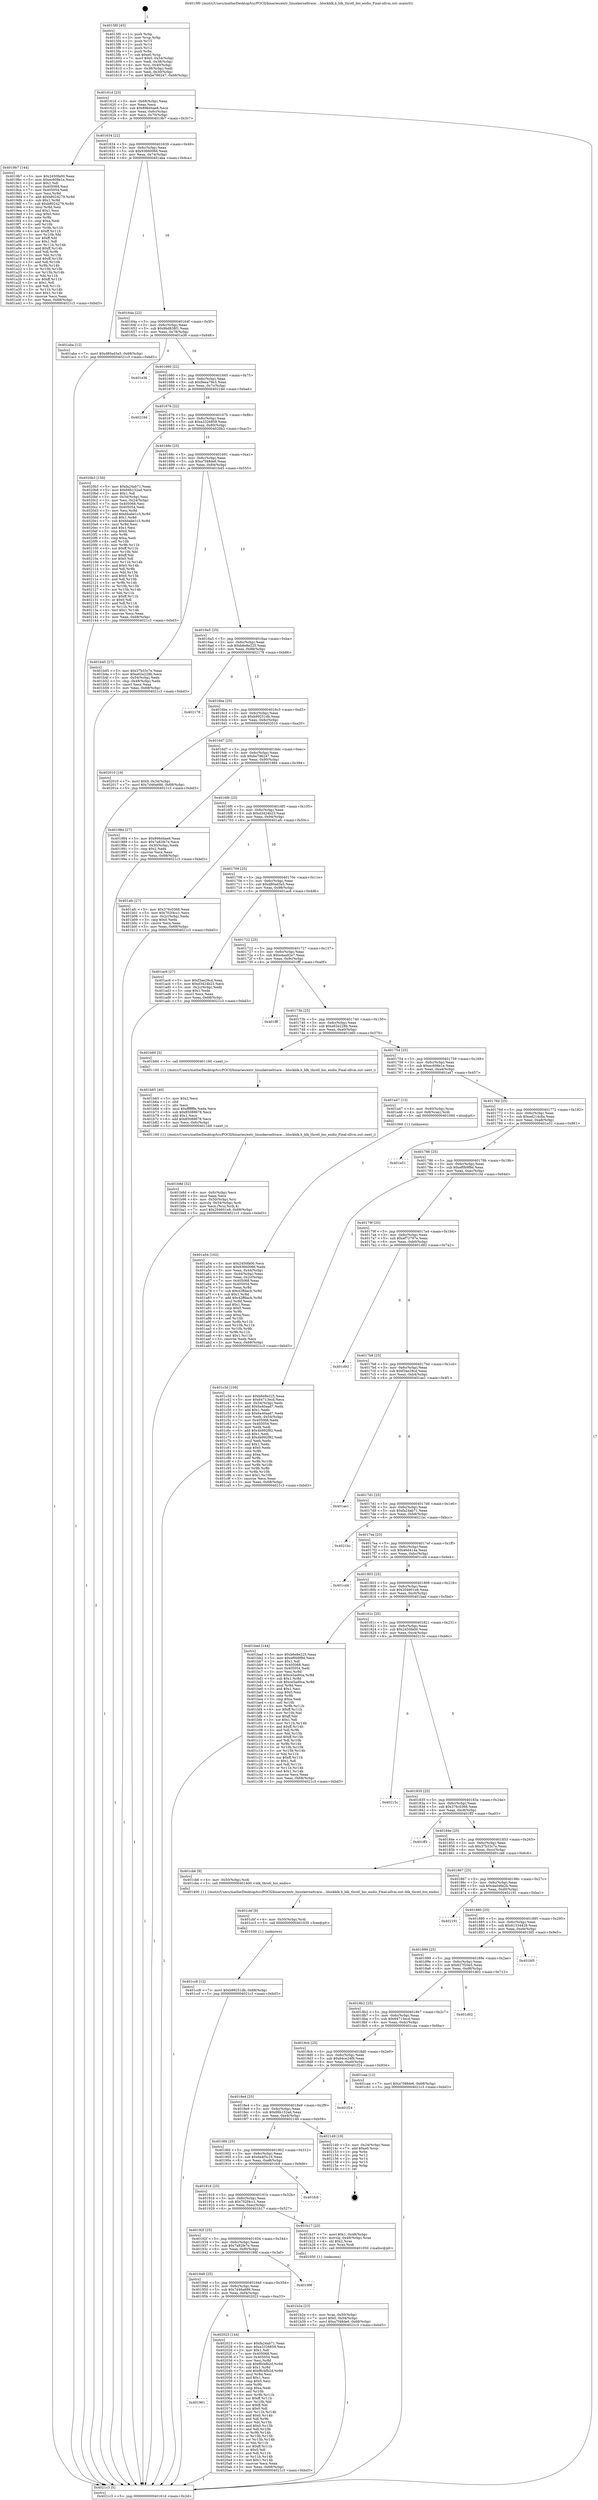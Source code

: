 digraph "0x4015f0" {
  label = "0x4015f0 (/mnt/c/Users/mathe/Desktop/tcc/POCII/binaries/extr_linuxkerneltrace....blockblk.h_blk_throtl_bio_endio_Final-ollvm.out::main(0))"
  labelloc = "t"
  node[shape=record]

  Entry [label="",width=0.3,height=0.3,shape=circle,fillcolor=black,style=filled]
  "0x40161d" [label="{
     0x40161d [23]\l
     | [instrs]\l
     &nbsp;&nbsp;0x40161d \<+3\>: mov -0x68(%rbp),%eax\l
     &nbsp;&nbsp;0x401620 \<+2\>: mov %eax,%ecx\l
     &nbsp;&nbsp;0x401622 \<+6\>: sub $0x896d4ae8,%ecx\l
     &nbsp;&nbsp;0x401628 \<+3\>: mov %eax,-0x6c(%rbp)\l
     &nbsp;&nbsp;0x40162b \<+3\>: mov %ecx,-0x70(%rbp)\l
     &nbsp;&nbsp;0x40162e \<+6\>: je 00000000004019b7 \<main+0x3c7\>\l
  }"]
  "0x4019b7" [label="{
     0x4019b7 [144]\l
     | [instrs]\l
     &nbsp;&nbsp;0x4019b7 \<+5\>: mov $0x2450fa00,%eax\l
     &nbsp;&nbsp;0x4019bc \<+5\>: mov $0xec608e1e,%ecx\l
     &nbsp;&nbsp;0x4019c1 \<+2\>: mov $0x1,%dl\l
     &nbsp;&nbsp;0x4019c3 \<+7\>: mov 0x405068,%esi\l
     &nbsp;&nbsp;0x4019ca \<+7\>: mov 0x405054,%edi\l
     &nbsp;&nbsp;0x4019d1 \<+3\>: mov %esi,%r8d\l
     &nbsp;&nbsp;0x4019d4 \<+7\>: add $0xb8024279,%r8d\l
     &nbsp;&nbsp;0x4019db \<+4\>: sub $0x1,%r8d\l
     &nbsp;&nbsp;0x4019df \<+7\>: sub $0xb8024279,%r8d\l
     &nbsp;&nbsp;0x4019e6 \<+4\>: imul %r8d,%esi\l
     &nbsp;&nbsp;0x4019ea \<+3\>: and $0x1,%esi\l
     &nbsp;&nbsp;0x4019ed \<+3\>: cmp $0x0,%esi\l
     &nbsp;&nbsp;0x4019f0 \<+4\>: sete %r9b\l
     &nbsp;&nbsp;0x4019f4 \<+3\>: cmp $0xa,%edi\l
     &nbsp;&nbsp;0x4019f7 \<+4\>: setl %r10b\l
     &nbsp;&nbsp;0x4019fb \<+3\>: mov %r9b,%r11b\l
     &nbsp;&nbsp;0x4019fe \<+4\>: xor $0xff,%r11b\l
     &nbsp;&nbsp;0x401a02 \<+3\>: mov %r10b,%bl\l
     &nbsp;&nbsp;0x401a05 \<+3\>: xor $0xff,%bl\l
     &nbsp;&nbsp;0x401a08 \<+3\>: xor $0x1,%dl\l
     &nbsp;&nbsp;0x401a0b \<+3\>: mov %r11b,%r14b\l
     &nbsp;&nbsp;0x401a0e \<+4\>: and $0xff,%r14b\l
     &nbsp;&nbsp;0x401a12 \<+3\>: and %dl,%r9b\l
     &nbsp;&nbsp;0x401a15 \<+3\>: mov %bl,%r15b\l
     &nbsp;&nbsp;0x401a18 \<+4\>: and $0xff,%r15b\l
     &nbsp;&nbsp;0x401a1c \<+3\>: and %dl,%r10b\l
     &nbsp;&nbsp;0x401a1f \<+3\>: or %r9b,%r14b\l
     &nbsp;&nbsp;0x401a22 \<+3\>: or %r10b,%r15b\l
     &nbsp;&nbsp;0x401a25 \<+3\>: xor %r15b,%r14b\l
     &nbsp;&nbsp;0x401a28 \<+3\>: or %bl,%r11b\l
     &nbsp;&nbsp;0x401a2b \<+4\>: xor $0xff,%r11b\l
     &nbsp;&nbsp;0x401a2f \<+3\>: or $0x1,%dl\l
     &nbsp;&nbsp;0x401a32 \<+3\>: and %dl,%r11b\l
     &nbsp;&nbsp;0x401a35 \<+3\>: or %r11b,%r14b\l
     &nbsp;&nbsp;0x401a38 \<+4\>: test $0x1,%r14b\l
     &nbsp;&nbsp;0x401a3c \<+3\>: cmovne %ecx,%eax\l
     &nbsp;&nbsp;0x401a3f \<+3\>: mov %eax,-0x68(%rbp)\l
     &nbsp;&nbsp;0x401a42 \<+5\>: jmp 00000000004021c3 \<main+0xbd3\>\l
  }"]
  "0x401634" [label="{
     0x401634 [22]\l
     | [instrs]\l
     &nbsp;&nbsp;0x401634 \<+5\>: jmp 0000000000401639 \<main+0x49\>\l
     &nbsp;&nbsp;0x401639 \<+3\>: mov -0x6c(%rbp),%eax\l
     &nbsp;&nbsp;0x40163c \<+5\>: sub $0x93660066,%eax\l
     &nbsp;&nbsp;0x401641 \<+3\>: mov %eax,-0x74(%rbp)\l
     &nbsp;&nbsp;0x401644 \<+6\>: je 0000000000401aba \<main+0x4ca\>\l
  }"]
  Exit [label="",width=0.3,height=0.3,shape=circle,fillcolor=black,style=filled,peripheries=2]
  "0x401aba" [label="{
     0x401aba [12]\l
     | [instrs]\l
     &nbsp;&nbsp;0x401aba \<+7\>: movl $0xd80ad3a5,-0x68(%rbp)\l
     &nbsp;&nbsp;0x401ac1 \<+5\>: jmp 00000000004021c3 \<main+0xbd3\>\l
  }"]
  "0x40164a" [label="{
     0x40164a [22]\l
     | [instrs]\l
     &nbsp;&nbsp;0x40164a \<+5\>: jmp 000000000040164f \<main+0x5f\>\l
     &nbsp;&nbsp;0x40164f \<+3\>: mov -0x6c(%rbp),%eax\l
     &nbsp;&nbsp;0x401652 \<+5\>: sub $0x9bd838f1,%eax\l
     &nbsp;&nbsp;0x401657 \<+3\>: mov %eax,-0x78(%rbp)\l
     &nbsp;&nbsp;0x40165a \<+6\>: je 0000000000401e36 \<main+0x846\>\l
  }"]
  "0x401961" [label="{
     0x401961\l
  }", style=dashed]
  "0x401e36" [label="{
     0x401e36\l
  }", style=dashed]
  "0x401660" [label="{
     0x401660 [22]\l
     | [instrs]\l
     &nbsp;&nbsp;0x401660 \<+5\>: jmp 0000000000401665 \<main+0x75\>\l
     &nbsp;&nbsp;0x401665 \<+3\>: mov -0x6c(%rbp),%eax\l
     &nbsp;&nbsp;0x401668 \<+5\>: sub $0x9eea79e3,%eax\l
     &nbsp;&nbsp;0x40166d \<+3\>: mov %eax,-0x7c(%rbp)\l
     &nbsp;&nbsp;0x401670 \<+6\>: je 000000000040219d \<main+0xbad\>\l
  }"]
  "0x402023" [label="{
     0x402023 [144]\l
     | [instrs]\l
     &nbsp;&nbsp;0x402023 \<+5\>: mov $0xfa24ab71,%eax\l
     &nbsp;&nbsp;0x402028 \<+5\>: mov $0xa3326859,%ecx\l
     &nbsp;&nbsp;0x40202d \<+2\>: mov $0x1,%dl\l
     &nbsp;&nbsp;0x40202f \<+7\>: mov 0x405068,%esi\l
     &nbsp;&nbsp;0x402036 \<+7\>: mov 0x405054,%edi\l
     &nbsp;&nbsp;0x40203d \<+3\>: mov %esi,%r8d\l
     &nbsp;&nbsp;0x402040 \<+7\>: sub $0xf6cbfb2d,%r8d\l
     &nbsp;&nbsp;0x402047 \<+4\>: sub $0x1,%r8d\l
     &nbsp;&nbsp;0x40204b \<+7\>: add $0xf6cbfb2d,%r8d\l
     &nbsp;&nbsp;0x402052 \<+4\>: imul %r8d,%esi\l
     &nbsp;&nbsp;0x402056 \<+3\>: and $0x1,%esi\l
     &nbsp;&nbsp;0x402059 \<+3\>: cmp $0x0,%esi\l
     &nbsp;&nbsp;0x40205c \<+4\>: sete %r9b\l
     &nbsp;&nbsp;0x402060 \<+3\>: cmp $0xa,%edi\l
     &nbsp;&nbsp;0x402063 \<+4\>: setl %r10b\l
     &nbsp;&nbsp;0x402067 \<+3\>: mov %r9b,%r11b\l
     &nbsp;&nbsp;0x40206a \<+4\>: xor $0xff,%r11b\l
     &nbsp;&nbsp;0x40206e \<+3\>: mov %r10b,%bl\l
     &nbsp;&nbsp;0x402071 \<+3\>: xor $0xff,%bl\l
     &nbsp;&nbsp;0x402074 \<+3\>: xor $0x0,%dl\l
     &nbsp;&nbsp;0x402077 \<+3\>: mov %r11b,%r14b\l
     &nbsp;&nbsp;0x40207a \<+4\>: and $0x0,%r14b\l
     &nbsp;&nbsp;0x40207e \<+3\>: and %dl,%r9b\l
     &nbsp;&nbsp;0x402081 \<+3\>: mov %bl,%r15b\l
     &nbsp;&nbsp;0x402084 \<+4\>: and $0x0,%r15b\l
     &nbsp;&nbsp;0x402088 \<+3\>: and %dl,%r10b\l
     &nbsp;&nbsp;0x40208b \<+3\>: or %r9b,%r14b\l
     &nbsp;&nbsp;0x40208e \<+3\>: or %r10b,%r15b\l
     &nbsp;&nbsp;0x402091 \<+3\>: xor %r15b,%r14b\l
     &nbsp;&nbsp;0x402094 \<+3\>: or %bl,%r11b\l
     &nbsp;&nbsp;0x402097 \<+4\>: xor $0xff,%r11b\l
     &nbsp;&nbsp;0x40209b \<+3\>: or $0x0,%dl\l
     &nbsp;&nbsp;0x40209e \<+3\>: and %dl,%r11b\l
     &nbsp;&nbsp;0x4020a1 \<+3\>: or %r11b,%r14b\l
     &nbsp;&nbsp;0x4020a4 \<+4\>: test $0x1,%r14b\l
     &nbsp;&nbsp;0x4020a8 \<+3\>: cmovne %ecx,%eax\l
     &nbsp;&nbsp;0x4020ab \<+3\>: mov %eax,-0x68(%rbp)\l
     &nbsp;&nbsp;0x4020ae \<+5\>: jmp 00000000004021c3 \<main+0xbd3\>\l
  }"]
  "0x40219d" [label="{
     0x40219d\l
  }", style=dashed]
  "0x401676" [label="{
     0x401676 [22]\l
     | [instrs]\l
     &nbsp;&nbsp;0x401676 \<+5\>: jmp 000000000040167b \<main+0x8b\>\l
     &nbsp;&nbsp;0x40167b \<+3\>: mov -0x6c(%rbp),%eax\l
     &nbsp;&nbsp;0x40167e \<+5\>: sub $0xa3326859,%eax\l
     &nbsp;&nbsp;0x401683 \<+3\>: mov %eax,-0x80(%rbp)\l
     &nbsp;&nbsp;0x401686 \<+6\>: je 00000000004020b3 \<main+0xac3\>\l
  }"]
  "0x401948" [label="{
     0x401948 [25]\l
     | [instrs]\l
     &nbsp;&nbsp;0x401948 \<+5\>: jmp 000000000040194d \<main+0x35d\>\l
     &nbsp;&nbsp;0x40194d \<+3\>: mov -0x6c(%rbp),%eax\l
     &nbsp;&nbsp;0x401950 \<+5\>: sub $0x7d46a686,%eax\l
     &nbsp;&nbsp;0x401955 \<+6\>: mov %eax,-0xf4(%rbp)\l
     &nbsp;&nbsp;0x40195b \<+6\>: je 0000000000402023 \<main+0xa33\>\l
  }"]
  "0x4020b3" [label="{
     0x4020b3 [150]\l
     | [instrs]\l
     &nbsp;&nbsp;0x4020b3 \<+5\>: mov $0xfa24ab71,%eax\l
     &nbsp;&nbsp;0x4020b8 \<+5\>: mov $0x66b152ad,%ecx\l
     &nbsp;&nbsp;0x4020bd \<+2\>: mov $0x1,%dl\l
     &nbsp;&nbsp;0x4020bf \<+3\>: mov -0x34(%rbp),%esi\l
     &nbsp;&nbsp;0x4020c2 \<+3\>: mov %esi,-0x24(%rbp)\l
     &nbsp;&nbsp;0x4020c5 \<+7\>: mov 0x405068,%esi\l
     &nbsp;&nbsp;0x4020cc \<+7\>: mov 0x405054,%edi\l
     &nbsp;&nbsp;0x4020d3 \<+3\>: mov %esi,%r8d\l
     &nbsp;&nbsp;0x4020d6 \<+7\>: add $0xbbabe1c3,%r8d\l
     &nbsp;&nbsp;0x4020dd \<+4\>: sub $0x1,%r8d\l
     &nbsp;&nbsp;0x4020e1 \<+7\>: sub $0xbbabe1c3,%r8d\l
     &nbsp;&nbsp;0x4020e8 \<+4\>: imul %r8d,%esi\l
     &nbsp;&nbsp;0x4020ec \<+3\>: and $0x1,%esi\l
     &nbsp;&nbsp;0x4020ef \<+3\>: cmp $0x0,%esi\l
     &nbsp;&nbsp;0x4020f2 \<+4\>: sete %r9b\l
     &nbsp;&nbsp;0x4020f6 \<+3\>: cmp $0xa,%edi\l
     &nbsp;&nbsp;0x4020f9 \<+4\>: setl %r10b\l
     &nbsp;&nbsp;0x4020fd \<+3\>: mov %r9b,%r11b\l
     &nbsp;&nbsp;0x402100 \<+4\>: xor $0xff,%r11b\l
     &nbsp;&nbsp;0x402104 \<+3\>: mov %r10b,%bl\l
     &nbsp;&nbsp;0x402107 \<+3\>: xor $0xff,%bl\l
     &nbsp;&nbsp;0x40210a \<+3\>: xor $0x0,%dl\l
     &nbsp;&nbsp;0x40210d \<+3\>: mov %r11b,%r14b\l
     &nbsp;&nbsp;0x402110 \<+4\>: and $0x0,%r14b\l
     &nbsp;&nbsp;0x402114 \<+3\>: and %dl,%r9b\l
     &nbsp;&nbsp;0x402117 \<+3\>: mov %bl,%r15b\l
     &nbsp;&nbsp;0x40211a \<+4\>: and $0x0,%r15b\l
     &nbsp;&nbsp;0x40211e \<+3\>: and %dl,%r10b\l
     &nbsp;&nbsp;0x402121 \<+3\>: or %r9b,%r14b\l
     &nbsp;&nbsp;0x402124 \<+3\>: or %r10b,%r15b\l
     &nbsp;&nbsp;0x402127 \<+3\>: xor %r15b,%r14b\l
     &nbsp;&nbsp;0x40212a \<+3\>: or %bl,%r11b\l
     &nbsp;&nbsp;0x40212d \<+4\>: xor $0xff,%r11b\l
     &nbsp;&nbsp;0x402131 \<+3\>: or $0x0,%dl\l
     &nbsp;&nbsp;0x402134 \<+3\>: and %dl,%r11b\l
     &nbsp;&nbsp;0x402137 \<+3\>: or %r11b,%r14b\l
     &nbsp;&nbsp;0x40213a \<+4\>: test $0x1,%r14b\l
     &nbsp;&nbsp;0x40213e \<+3\>: cmovne %ecx,%eax\l
     &nbsp;&nbsp;0x402141 \<+3\>: mov %eax,-0x68(%rbp)\l
     &nbsp;&nbsp;0x402144 \<+5\>: jmp 00000000004021c3 \<main+0xbd3\>\l
  }"]
  "0x40168c" [label="{
     0x40168c [25]\l
     | [instrs]\l
     &nbsp;&nbsp;0x40168c \<+5\>: jmp 0000000000401691 \<main+0xa1\>\l
     &nbsp;&nbsp;0x401691 \<+3\>: mov -0x6c(%rbp),%eax\l
     &nbsp;&nbsp;0x401694 \<+5\>: sub $0xa7f48de6,%eax\l
     &nbsp;&nbsp;0x401699 \<+6\>: mov %eax,-0x84(%rbp)\l
     &nbsp;&nbsp;0x40169f \<+6\>: je 0000000000401b45 \<main+0x555\>\l
  }"]
  "0x40199f" [label="{
     0x40199f\l
  }", style=dashed]
  "0x401b45" [label="{
     0x401b45 [27]\l
     | [instrs]\l
     &nbsp;&nbsp;0x401b45 \<+5\>: mov $0x37b33c7e,%eax\l
     &nbsp;&nbsp;0x401b4a \<+5\>: mov $0xe62e228b,%ecx\l
     &nbsp;&nbsp;0x401b4f \<+3\>: mov -0x54(%rbp),%edx\l
     &nbsp;&nbsp;0x401b52 \<+3\>: cmp -0x48(%rbp),%edx\l
     &nbsp;&nbsp;0x401b55 \<+3\>: cmovl %ecx,%eax\l
     &nbsp;&nbsp;0x401b58 \<+3\>: mov %eax,-0x68(%rbp)\l
     &nbsp;&nbsp;0x401b5b \<+5\>: jmp 00000000004021c3 \<main+0xbd3\>\l
  }"]
  "0x4016a5" [label="{
     0x4016a5 [25]\l
     | [instrs]\l
     &nbsp;&nbsp;0x4016a5 \<+5\>: jmp 00000000004016aa \<main+0xba\>\l
     &nbsp;&nbsp;0x4016aa \<+3\>: mov -0x6c(%rbp),%eax\l
     &nbsp;&nbsp;0x4016ad \<+5\>: sub $0xb6e8e225,%eax\l
     &nbsp;&nbsp;0x4016b2 \<+6\>: mov %eax,-0x88(%rbp)\l
     &nbsp;&nbsp;0x4016b8 \<+6\>: je 0000000000402178 \<main+0xb88\>\l
  }"]
  "0x401cc8" [label="{
     0x401cc8 [12]\l
     | [instrs]\l
     &nbsp;&nbsp;0x401cc8 \<+7\>: movl $0xb99251db,-0x68(%rbp)\l
     &nbsp;&nbsp;0x401ccf \<+5\>: jmp 00000000004021c3 \<main+0xbd3\>\l
  }"]
  "0x402178" [label="{
     0x402178\l
  }", style=dashed]
  "0x4016be" [label="{
     0x4016be [25]\l
     | [instrs]\l
     &nbsp;&nbsp;0x4016be \<+5\>: jmp 00000000004016c3 \<main+0xd3\>\l
     &nbsp;&nbsp;0x4016c3 \<+3\>: mov -0x6c(%rbp),%eax\l
     &nbsp;&nbsp;0x4016c6 \<+5\>: sub $0xb99251db,%eax\l
     &nbsp;&nbsp;0x4016cb \<+6\>: mov %eax,-0x8c(%rbp)\l
     &nbsp;&nbsp;0x4016d1 \<+6\>: je 0000000000402010 \<main+0xa20\>\l
  }"]
  "0x401cbf" [label="{
     0x401cbf [9]\l
     | [instrs]\l
     &nbsp;&nbsp;0x401cbf \<+4\>: mov -0x50(%rbp),%rdi\l
     &nbsp;&nbsp;0x401cc3 \<+5\>: call 0000000000401030 \<free@plt\>\l
     | [calls]\l
     &nbsp;&nbsp;0x401030 \{1\} (unknown)\l
  }"]
  "0x402010" [label="{
     0x402010 [19]\l
     | [instrs]\l
     &nbsp;&nbsp;0x402010 \<+7\>: movl $0x0,-0x34(%rbp)\l
     &nbsp;&nbsp;0x402017 \<+7\>: movl $0x7d46a686,-0x68(%rbp)\l
     &nbsp;&nbsp;0x40201e \<+5\>: jmp 00000000004021c3 \<main+0xbd3\>\l
  }"]
  "0x4016d7" [label="{
     0x4016d7 [25]\l
     | [instrs]\l
     &nbsp;&nbsp;0x4016d7 \<+5\>: jmp 00000000004016dc \<main+0xec\>\l
     &nbsp;&nbsp;0x4016dc \<+3\>: mov -0x6c(%rbp),%eax\l
     &nbsp;&nbsp;0x4016df \<+5\>: sub $0xbe786247,%eax\l
     &nbsp;&nbsp;0x4016e4 \<+6\>: mov %eax,-0x90(%rbp)\l
     &nbsp;&nbsp;0x4016ea \<+6\>: je 0000000000401984 \<main+0x394\>\l
  }"]
  "0x401b8d" [label="{
     0x401b8d [32]\l
     | [instrs]\l
     &nbsp;&nbsp;0x401b8d \<+6\>: mov -0xfc(%rbp),%ecx\l
     &nbsp;&nbsp;0x401b93 \<+3\>: imul %eax,%ecx\l
     &nbsp;&nbsp;0x401b96 \<+4\>: mov -0x50(%rbp),%rsi\l
     &nbsp;&nbsp;0x401b9a \<+4\>: movslq -0x54(%rbp),%rdi\l
     &nbsp;&nbsp;0x401b9e \<+3\>: mov %ecx,(%rsi,%rdi,4)\l
     &nbsp;&nbsp;0x401ba1 \<+7\>: movl $0x204601e8,-0x68(%rbp)\l
     &nbsp;&nbsp;0x401ba8 \<+5\>: jmp 00000000004021c3 \<main+0xbd3\>\l
  }"]
  "0x401984" [label="{
     0x401984 [27]\l
     | [instrs]\l
     &nbsp;&nbsp;0x401984 \<+5\>: mov $0x896d4ae8,%eax\l
     &nbsp;&nbsp;0x401989 \<+5\>: mov $0x7a82fe7e,%ecx\l
     &nbsp;&nbsp;0x40198e \<+3\>: mov -0x30(%rbp),%edx\l
     &nbsp;&nbsp;0x401991 \<+3\>: cmp $0x2,%edx\l
     &nbsp;&nbsp;0x401994 \<+3\>: cmovne %ecx,%eax\l
     &nbsp;&nbsp;0x401997 \<+3\>: mov %eax,-0x68(%rbp)\l
     &nbsp;&nbsp;0x40199a \<+5\>: jmp 00000000004021c3 \<main+0xbd3\>\l
  }"]
  "0x4016f0" [label="{
     0x4016f0 [25]\l
     | [instrs]\l
     &nbsp;&nbsp;0x4016f0 \<+5\>: jmp 00000000004016f5 \<main+0x105\>\l
     &nbsp;&nbsp;0x4016f5 \<+3\>: mov -0x6c(%rbp),%eax\l
     &nbsp;&nbsp;0x4016f8 \<+5\>: sub $0xd3424b23,%eax\l
     &nbsp;&nbsp;0x4016fd \<+6\>: mov %eax,-0x94(%rbp)\l
     &nbsp;&nbsp;0x401703 \<+6\>: je 0000000000401afc \<main+0x50c\>\l
  }"]
  "0x4021c3" [label="{
     0x4021c3 [5]\l
     | [instrs]\l
     &nbsp;&nbsp;0x4021c3 \<+5\>: jmp 000000000040161d \<main+0x2d\>\l
  }"]
  "0x4015f0" [label="{
     0x4015f0 [45]\l
     | [instrs]\l
     &nbsp;&nbsp;0x4015f0 \<+1\>: push %rbp\l
     &nbsp;&nbsp;0x4015f1 \<+3\>: mov %rsp,%rbp\l
     &nbsp;&nbsp;0x4015f4 \<+2\>: push %r15\l
     &nbsp;&nbsp;0x4015f6 \<+2\>: push %r14\l
     &nbsp;&nbsp;0x4015f8 \<+2\>: push %r12\l
     &nbsp;&nbsp;0x4015fa \<+1\>: push %rbx\l
     &nbsp;&nbsp;0x4015fb \<+7\>: sub $0xe0,%rsp\l
     &nbsp;&nbsp;0x401602 \<+7\>: movl $0x0,-0x34(%rbp)\l
     &nbsp;&nbsp;0x401609 \<+3\>: mov %edi,-0x38(%rbp)\l
     &nbsp;&nbsp;0x40160c \<+4\>: mov %rsi,-0x40(%rbp)\l
     &nbsp;&nbsp;0x401610 \<+3\>: mov -0x38(%rbp),%edi\l
     &nbsp;&nbsp;0x401613 \<+3\>: mov %edi,-0x30(%rbp)\l
     &nbsp;&nbsp;0x401616 \<+7\>: movl $0xbe786247,-0x68(%rbp)\l
  }"]
  "0x401b65" [label="{
     0x401b65 [40]\l
     | [instrs]\l
     &nbsp;&nbsp;0x401b65 \<+5\>: mov $0x2,%ecx\l
     &nbsp;&nbsp;0x401b6a \<+1\>: cltd\l
     &nbsp;&nbsp;0x401b6b \<+2\>: idiv %ecx\l
     &nbsp;&nbsp;0x401b6d \<+6\>: imul $0xfffffffe,%edx,%ecx\l
     &nbsp;&nbsp;0x401b73 \<+6\>: sub $0x85089678,%ecx\l
     &nbsp;&nbsp;0x401b79 \<+3\>: add $0x1,%ecx\l
     &nbsp;&nbsp;0x401b7c \<+6\>: add $0x85089678,%ecx\l
     &nbsp;&nbsp;0x401b82 \<+6\>: mov %ecx,-0xfc(%rbp)\l
     &nbsp;&nbsp;0x401b88 \<+5\>: call 0000000000401160 \<next_i\>\l
     | [calls]\l
     &nbsp;&nbsp;0x401160 \{1\} (/mnt/c/Users/mathe/Desktop/tcc/POCII/binaries/extr_linuxkerneltrace....blockblk.h_blk_throtl_bio_endio_Final-ollvm.out::next_i)\l
  }"]
  "0x401afc" [label="{
     0x401afc [27]\l
     | [instrs]\l
     &nbsp;&nbsp;0x401afc \<+5\>: mov $0x376c0368,%eax\l
     &nbsp;&nbsp;0x401b01 \<+5\>: mov $0x702f4cc1,%ecx\l
     &nbsp;&nbsp;0x401b06 \<+3\>: mov -0x2c(%rbp),%edx\l
     &nbsp;&nbsp;0x401b09 \<+3\>: cmp $0x0,%edx\l
     &nbsp;&nbsp;0x401b0c \<+3\>: cmove %ecx,%eax\l
     &nbsp;&nbsp;0x401b0f \<+3\>: mov %eax,-0x68(%rbp)\l
     &nbsp;&nbsp;0x401b12 \<+5\>: jmp 00000000004021c3 \<main+0xbd3\>\l
  }"]
  "0x401709" [label="{
     0x401709 [25]\l
     | [instrs]\l
     &nbsp;&nbsp;0x401709 \<+5\>: jmp 000000000040170e \<main+0x11e\>\l
     &nbsp;&nbsp;0x40170e \<+3\>: mov -0x6c(%rbp),%eax\l
     &nbsp;&nbsp;0x401711 \<+5\>: sub $0xd80ad3a5,%eax\l
     &nbsp;&nbsp;0x401716 \<+6\>: mov %eax,-0x98(%rbp)\l
     &nbsp;&nbsp;0x40171c \<+6\>: je 0000000000401ac6 \<main+0x4d6\>\l
  }"]
  "0x401b2e" [label="{
     0x401b2e [23]\l
     | [instrs]\l
     &nbsp;&nbsp;0x401b2e \<+4\>: mov %rax,-0x50(%rbp)\l
     &nbsp;&nbsp;0x401b32 \<+7\>: movl $0x0,-0x54(%rbp)\l
     &nbsp;&nbsp;0x401b39 \<+7\>: movl $0xa7f48de6,-0x68(%rbp)\l
     &nbsp;&nbsp;0x401b40 \<+5\>: jmp 00000000004021c3 \<main+0xbd3\>\l
  }"]
  "0x401ac6" [label="{
     0x401ac6 [27]\l
     | [instrs]\l
     &nbsp;&nbsp;0x401ac6 \<+5\>: mov $0xf3ae29cd,%eax\l
     &nbsp;&nbsp;0x401acb \<+5\>: mov $0xd3424b23,%ecx\l
     &nbsp;&nbsp;0x401ad0 \<+3\>: mov -0x2c(%rbp),%edx\l
     &nbsp;&nbsp;0x401ad3 \<+3\>: cmp $0x1,%edx\l
     &nbsp;&nbsp;0x401ad6 \<+3\>: cmovl %ecx,%eax\l
     &nbsp;&nbsp;0x401ad9 \<+3\>: mov %eax,-0x68(%rbp)\l
     &nbsp;&nbsp;0x401adc \<+5\>: jmp 00000000004021c3 \<main+0xbd3\>\l
  }"]
  "0x401722" [label="{
     0x401722 [25]\l
     | [instrs]\l
     &nbsp;&nbsp;0x401722 \<+5\>: jmp 0000000000401727 \<main+0x137\>\l
     &nbsp;&nbsp;0x401727 \<+3\>: mov -0x6c(%rbp),%eax\l
     &nbsp;&nbsp;0x40172a \<+5\>: sub $0xe4aa92e7,%eax\l
     &nbsp;&nbsp;0x40172f \<+6\>: mov %eax,-0x9c(%rbp)\l
     &nbsp;&nbsp;0x401735 \<+6\>: je 0000000000401fff \<main+0xa0f\>\l
  }"]
  "0x40192f" [label="{
     0x40192f [25]\l
     | [instrs]\l
     &nbsp;&nbsp;0x40192f \<+5\>: jmp 0000000000401934 \<main+0x344\>\l
     &nbsp;&nbsp;0x401934 \<+3\>: mov -0x6c(%rbp),%eax\l
     &nbsp;&nbsp;0x401937 \<+5\>: sub $0x7a82fe7e,%eax\l
     &nbsp;&nbsp;0x40193c \<+6\>: mov %eax,-0xf0(%rbp)\l
     &nbsp;&nbsp;0x401942 \<+6\>: je 000000000040199f \<main+0x3af\>\l
  }"]
  "0x401fff" [label="{
     0x401fff\l
  }", style=dashed]
  "0x40173b" [label="{
     0x40173b [25]\l
     | [instrs]\l
     &nbsp;&nbsp;0x40173b \<+5\>: jmp 0000000000401740 \<main+0x150\>\l
     &nbsp;&nbsp;0x401740 \<+3\>: mov -0x6c(%rbp),%eax\l
     &nbsp;&nbsp;0x401743 \<+5\>: sub $0xe62e228b,%eax\l
     &nbsp;&nbsp;0x401748 \<+6\>: mov %eax,-0xa0(%rbp)\l
     &nbsp;&nbsp;0x40174e \<+6\>: je 0000000000401b60 \<main+0x570\>\l
  }"]
  "0x401b17" [label="{
     0x401b17 [23]\l
     | [instrs]\l
     &nbsp;&nbsp;0x401b17 \<+7\>: movl $0x1,-0x48(%rbp)\l
     &nbsp;&nbsp;0x401b1e \<+4\>: movslq -0x48(%rbp),%rax\l
     &nbsp;&nbsp;0x401b22 \<+4\>: shl $0x2,%rax\l
     &nbsp;&nbsp;0x401b26 \<+3\>: mov %rax,%rdi\l
     &nbsp;&nbsp;0x401b29 \<+5\>: call 0000000000401050 \<malloc@plt\>\l
     | [calls]\l
     &nbsp;&nbsp;0x401050 \{1\} (unknown)\l
  }"]
  "0x401b60" [label="{
     0x401b60 [5]\l
     | [instrs]\l
     &nbsp;&nbsp;0x401b60 \<+5\>: call 0000000000401160 \<next_i\>\l
     | [calls]\l
     &nbsp;&nbsp;0x401160 \{1\} (/mnt/c/Users/mathe/Desktop/tcc/POCII/binaries/extr_linuxkerneltrace....blockblk.h_blk_throtl_bio_endio_Final-ollvm.out::next_i)\l
  }"]
  "0x401754" [label="{
     0x401754 [25]\l
     | [instrs]\l
     &nbsp;&nbsp;0x401754 \<+5\>: jmp 0000000000401759 \<main+0x169\>\l
     &nbsp;&nbsp;0x401759 \<+3\>: mov -0x6c(%rbp),%eax\l
     &nbsp;&nbsp;0x40175c \<+5\>: sub $0xec608e1e,%eax\l
     &nbsp;&nbsp;0x401761 \<+6\>: mov %eax,-0xa4(%rbp)\l
     &nbsp;&nbsp;0x401767 \<+6\>: je 0000000000401a47 \<main+0x457\>\l
  }"]
  "0x401916" [label="{
     0x401916 [25]\l
     | [instrs]\l
     &nbsp;&nbsp;0x401916 \<+5\>: jmp 000000000040191b \<main+0x32b\>\l
     &nbsp;&nbsp;0x40191b \<+3\>: mov -0x6c(%rbp),%eax\l
     &nbsp;&nbsp;0x40191e \<+5\>: sub $0x702f4cc1,%eax\l
     &nbsp;&nbsp;0x401923 \<+6\>: mov %eax,-0xec(%rbp)\l
     &nbsp;&nbsp;0x401929 \<+6\>: je 0000000000401b17 \<main+0x527\>\l
  }"]
  "0x401a47" [label="{
     0x401a47 [13]\l
     | [instrs]\l
     &nbsp;&nbsp;0x401a47 \<+4\>: mov -0x40(%rbp),%rax\l
     &nbsp;&nbsp;0x401a4b \<+4\>: mov 0x8(%rax),%rdi\l
     &nbsp;&nbsp;0x401a4f \<+5\>: call 0000000000401060 \<atoi@plt\>\l
     | [calls]\l
     &nbsp;&nbsp;0x401060 \{1\} (unknown)\l
  }"]
  "0x40176d" [label="{
     0x40176d [25]\l
     | [instrs]\l
     &nbsp;&nbsp;0x40176d \<+5\>: jmp 0000000000401772 \<main+0x182\>\l
     &nbsp;&nbsp;0x401772 \<+3\>: mov -0x6c(%rbp),%eax\l
     &nbsp;&nbsp;0x401775 \<+5\>: sub $0xed214c8a,%eax\l
     &nbsp;&nbsp;0x40177a \<+6\>: mov %eax,-0xa8(%rbp)\l
     &nbsp;&nbsp;0x401780 \<+6\>: je 0000000000401e51 \<main+0x861\>\l
  }"]
  "0x401a54" [label="{
     0x401a54 [102]\l
     | [instrs]\l
     &nbsp;&nbsp;0x401a54 \<+5\>: mov $0x2450fa00,%ecx\l
     &nbsp;&nbsp;0x401a59 \<+5\>: mov $0x93660066,%edx\l
     &nbsp;&nbsp;0x401a5e \<+3\>: mov %eax,-0x44(%rbp)\l
     &nbsp;&nbsp;0x401a61 \<+3\>: mov -0x44(%rbp),%eax\l
     &nbsp;&nbsp;0x401a64 \<+3\>: mov %eax,-0x2c(%rbp)\l
     &nbsp;&nbsp;0x401a67 \<+7\>: mov 0x405068,%eax\l
     &nbsp;&nbsp;0x401a6e \<+7\>: mov 0x405054,%esi\l
     &nbsp;&nbsp;0x401a75 \<+3\>: mov %eax,%r8d\l
     &nbsp;&nbsp;0x401a78 \<+7\>: sub $0x42ffdacb,%r8d\l
     &nbsp;&nbsp;0x401a7f \<+4\>: sub $0x1,%r8d\l
     &nbsp;&nbsp;0x401a83 \<+7\>: add $0x42ffdacb,%r8d\l
     &nbsp;&nbsp;0x401a8a \<+4\>: imul %r8d,%eax\l
     &nbsp;&nbsp;0x401a8e \<+3\>: and $0x1,%eax\l
     &nbsp;&nbsp;0x401a91 \<+3\>: cmp $0x0,%eax\l
     &nbsp;&nbsp;0x401a94 \<+4\>: sete %r9b\l
     &nbsp;&nbsp;0x401a98 \<+3\>: cmp $0xa,%esi\l
     &nbsp;&nbsp;0x401a9b \<+4\>: setl %r10b\l
     &nbsp;&nbsp;0x401a9f \<+3\>: mov %r9b,%r11b\l
     &nbsp;&nbsp;0x401aa2 \<+3\>: and %r10b,%r11b\l
     &nbsp;&nbsp;0x401aa5 \<+3\>: xor %r10b,%r9b\l
     &nbsp;&nbsp;0x401aa8 \<+3\>: or %r9b,%r11b\l
     &nbsp;&nbsp;0x401aab \<+4\>: test $0x1,%r11b\l
     &nbsp;&nbsp;0x401aaf \<+3\>: cmovne %edx,%ecx\l
     &nbsp;&nbsp;0x401ab2 \<+3\>: mov %ecx,-0x68(%rbp)\l
     &nbsp;&nbsp;0x401ab5 \<+5\>: jmp 00000000004021c3 \<main+0xbd3\>\l
  }"]
  "0x401fc9" [label="{
     0x401fc9\l
  }", style=dashed]
  "0x401e51" [label="{
     0x401e51\l
  }", style=dashed]
  "0x401786" [label="{
     0x401786 [25]\l
     | [instrs]\l
     &nbsp;&nbsp;0x401786 \<+5\>: jmp 000000000040178b \<main+0x19b\>\l
     &nbsp;&nbsp;0x40178b \<+3\>: mov -0x6c(%rbp),%eax\l
     &nbsp;&nbsp;0x40178e \<+5\>: sub $0xef0b9f8d,%eax\l
     &nbsp;&nbsp;0x401793 \<+6\>: mov %eax,-0xac(%rbp)\l
     &nbsp;&nbsp;0x401799 \<+6\>: je 0000000000401c3d \<main+0x64d\>\l
  }"]
  "0x4018fd" [label="{
     0x4018fd [25]\l
     | [instrs]\l
     &nbsp;&nbsp;0x4018fd \<+5\>: jmp 0000000000401902 \<main+0x312\>\l
     &nbsp;&nbsp;0x401902 \<+3\>: mov -0x6c(%rbp),%eax\l
     &nbsp;&nbsp;0x401905 \<+5\>: sub $0x6e4f3c16,%eax\l
     &nbsp;&nbsp;0x40190a \<+6\>: mov %eax,-0xe8(%rbp)\l
     &nbsp;&nbsp;0x401910 \<+6\>: je 0000000000401fc9 \<main+0x9d9\>\l
  }"]
  "0x401c3d" [label="{
     0x401c3d [109]\l
     | [instrs]\l
     &nbsp;&nbsp;0x401c3d \<+5\>: mov $0xb6e8e225,%eax\l
     &nbsp;&nbsp;0x401c42 \<+5\>: mov $0x64713ecd,%ecx\l
     &nbsp;&nbsp;0x401c47 \<+3\>: mov -0x54(%rbp),%edx\l
     &nbsp;&nbsp;0x401c4a \<+6\>: add $0x6a40aad7,%edx\l
     &nbsp;&nbsp;0x401c50 \<+3\>: add $0x1,%edx\l
     &nbsp;&nbsp;0x401c53 \<+6\>: sub $0x6a40aad7,%edx\l
     &nbsp;&nbsp;0x401c59 \<+3\>: mov %edx,-0x54(%rbp)\l
     &nbsp;&nbsp;0x401c5c \<+7\>: mov 0x405068,%edx\l
     &nbsp;&nbsp;0x401c63 \<+7\>: mov 0x405054,%esi\l
     &nbsp;&nbsp;0x401c6a \<+2\>: mov %edx,%edi\l
     &nbsp;&nbsp;0x401c6c \<+6\>: add $0x4b992f92,%edi\l
     &nbsp;&nbsp;0x401c72 \<+3\>: sub $0x1,%edi\l
     &nbsp;&nbsp;0x401c75 \<+6\>: sub $0x4b992f92,%edi\l
     &nbsp;&nbsp;0x401c7b \<+3\>: imul %edi,%edx\l
     &nbsp;&nbsp;0x401c7e \<+3\>: and $0x1,%edx\l
     &nbsp;&nbsp;0x401c81 \<+3\>: cmp $0x0,%edx\l
     &nbsp;&nbsp;0x401c84 \<+4\>: sete %r8b\l
     &nbsp;&nbsp;0x401c88 \<+3\>: cmp $0xa,%esi\l
     &nbsp;&nbsp;0x401c8b \<+4\>: setl %r9b\l
     &nbsp;&nbsp;0x401c8f \<+3\>: mov %r8b,%r10b\l
     &nbsp;&nbsp;0x401c92 \<+3\>: and %r9b,%r10b\l
     &nbsp;&nbsp;0x401c95 \<+3\>: xor %r9b,%r8b\l
     &nbsp;&nbsp;0x401c98 \<+3\>: or %r8b,%r10b\l
     &nbsp;&nbsp;0x401c9b \<+4\>: test $0x1,%r10b\l
     &nbsp;&nbsp;0x401c9f \<+3\>: cmovne %ecx,%eax\l
     &nbsp;&nbsp;0x401ca2 \<+3\>: mov %eax,-0x68(%rbp)\l
     &nbsp;&nbsp;0x401ca5 \<+5\>: jmp 00000000004021c3 \<main+0xbd3\>\l
  }"]
  "0x40179f" [label="{
     0x40179f [25]\l
     | [instrs]\l
     &nbsp;&nbsp;0x40179f \<+5\>: jmp 00000000004017a4 \<main+0x1b4\>\l
     &nbsp;&nbsp;0x4017a4 \<+3\>: mov -0x6c(%rbp),%eax\l
     &nbsp;&nbsp;0x4017a7 \<+5\>: sub $0xef72797e,%eax\l
     &nbsp;&nbsp;0x4017ac \<+6\>: mov %eax,-0xb0(%rbp)\l
     &nbsp;&nbsp;0x4017b2 \<+6\>: je 0000000000401d92 \<main+0x7a2\>\l
  }"]
  "0x402149" [label="{
     0x402149 [19]\l
     | [instrs]\l
     &nbsp;&nbsp;0x402149 \<+3\>: mov -0x24(%rbp),%eax\l
     &nbsp;&nbsp;0x40214c \<+7\>: add $0xe0,%rsp\l
     &nbsp;&nbsp;0x402153 \<+1\>: pop %rbx\l
     &nbsp;&nbsp;0x402154 \<+2\>: pop %r12\l
     &nbsp;&nbsp;0x402156 \<+2\>: pop %r14\l
     &nbsp;&nbsp;0x402158 \<+2\>: pop %r15\l
     &nbsp;&nbsp;0x40215a \<+1\>: pop %rbp\l
     &nbsp;&nbsp;0x40215b \<+1\>: ret\l
  }"]
  "0x401d92" [label="{
     0x401d92\l
  }", style=dashed]
  "0x4017b8" [label="{
     0x4017b8 [25]\l
     | [instrs]\l
     &nbsp;&nbsp;0x4017b8 \<+5\>: jmp 00000000004017bd \<main+0x1cd\>\l
     &nbsp;&nbsp;0x4017bd \<+3\>: mov -0x6c(%rbp),%eax\l
     &nbsp;&nbsp;0x4017c0 \<+5\>: sub $0xf3ae29cd,%eax\l
     &nbsp;&nbsp;0x4017c5 \<+6\>: mov %eax,-0xb4(%rbp)\l
     &nbsp;&nbsp;0x4017cb \<+6\>: je 0000000000401ae1 \<main+0x4f1\>\l
  }"]
  "0x4018e4" [label="{
     0x4018e4 [25]\l
     | [instrs]\l
     &nbsp;&nbsp;0x4018e4 \<+5\>: jmp 00000000004018e9 \<main+0x2f9\>\l
     &nbsp;&nbsp;0x4018e9 \<+3\>: mov -0x6c(%rbp),%eax\l
     &nbsp;&nbsp;0x4018ec \<+5\>: sub $0x66b152ad,%eax\l
     &nbsp;&nbsp;0x4018f1 \<+6\>: mov %eax,-0xe4(%rbp)\l
     &nbsp;&nbsp;0x4018f7 \<+6\>: je 0000000000402149 \<main+0xb59\>\l
  }"]
  "0x401ae1" [label="{
     0x401ae1\l
  }", style=dashed]
  "0x4017d1" [label="{
     0x4017d1 [25]\l
     | [instrs]\l
     &nbsp;&nbsp;0x4017d1 \<+5\>: jmp 00000000004017d6 \<main+0x1e6\>\l
     &nbsp;&nbsp;0x4017d6 \<+3\>: mov -0x6c(%rbp),%eax\l
     &nbsp;&nbsp;0x4017d9 \<+5\>: sub $0xfa24ab71,%eax\l
     &nbsp;&nbsp;0x4017de \<+6\>: mov %eax,-0xb8(%rbp)\l
     &nbsp;&nbsp;0x4017e4 \<+6\>: je 00000000004021bc \<main+0xbcc\>\l
  }"]
  "0x401f24" [label="{
     0x401f24\l
  }", style=dashed]
  "0x4021bc" [label="{
     0x4021bc\l
  }", style=dashed]
  "0x4017ea" [label="{
     0x4017ea [25]\l
     | [instrs]\l
     &nbsp;&nbsp;0x4017ea \<+5\>: jmp 00000000004017ef \<main+0x1ff\>\l
     &nbsp;&nbsp;0x4017ef \<+3\>: mov -0x6c(%rbp),%eax\l
     &nbsp;&nbsp;0x4017f2 \<+5\>: sub $0x46d414a,%eax\l
     &nbsp;&nbsp;0x4017f7 \<+6\>: mov %eax,-0xbc(%rbp)\l
     &nbsp;&nbsp;0x4017fd \<+6\>: je 0000000000401cd4 \<main+0x6e4\>\l
  }"]
  "0x4018cb" [label="{
     0x4018cb [25]\l
     | [instrs]\l
     &nbsp;&nbsp;0x4018cb \<+5\>: jmp 00000000004018d0 \<main+0x2e0\>\l
     &nbsp;&nbsp;0x4018d0 \<+3\>: mov -0x6c(%rbp),%eax\l
     &nbsp;&nbsp;0x4018d3 \<+5\>: sub $0x64ce24f9,%eax\l
     &nbsp;&nbsp;0x4018d8 \<+6\>: mov %eax,-0xe0(%rbp)\l
     &nbsp;&nbsp;0x4018de \<+6\>: je 0000000000401f24 \<main+0x934\>\l
  }"]
  "0x401cd4" [label="{
     0x401cd4\l
  }", style=dashed]
  "0x401803" [label="{
     0x401803 [25]\l
     | [instrs]\l
     &nbsp;&nbsp;0x401803 \<+5\>: jmp 0000000000401808 \<main+0x218\>\l
     &nbsp;&nbsp;0x401808 \<+3\>: mov -0x6c(%rbp),%eax\l
     &nbsp;&nbsp;0x40180b \<+5\>: sub $0x204601e8,%eax\l
     &nbsp;&nbsp;0x401810 \<+6\>: mov %eax,-0xc0(%rbp)\l
     &nbsp;&nbsp;0x401816 \<+6\>: je 0000000000401bad \<main+0x5bd\>\l
  }"]
  "0x401caa" [label="{
     0x401caa [12]\l
     | [instrs]\l
     &nbsp;&nbsp;0x401caa \<+7\>: movl $0xa7f48de6,-0x68(%rbp)\l
     &nbsp;&nbsp;0x401cb1 \<+5\>: jmp 00000000004021c3 \<main+0xbd3\>\l
  }"]
  "0x401bad" [label="{
     0x401bad [144]\l
     | [instrs]\l
     &nbsp;&nbsp;0x401bad \<+5\>: mov $0xb6e8e225,%eax\l
     &nbsp;&nbsp;0x401bb2 \<+5\>: mov $0xef0b9f8d,%ecx\l
     &nbsp;&nbsp;0x401bb7 \<+2\>: mov $0x1,%dl\l
     &nbsp;&nbsp;0x401bb9 \<+7\>: mov 0x405068,%esi\l
     &nbsp;&nbsp;0x401bc0 \<+7\>: mov 0x405054,%edi\l
     &nbsp;&nbsp;0x401bc7 \<+3\>: mov %esi,%r8d\l
     &nbsp;&nbsp;0x401bca \<+7\>: add $0xce5ad0ca,%r8d\l
     &nbsp;&nbsp;0x401bd1 \<+4\>: sub $0x1,%r8d\l
     &nbsp;&nbsp;0x401bd5 \<+7\>: sub $0xce5ad0ca,%r8d\l
     &nbsp;&nbsp;0x401bdc \<+4\>: imul %r8d,%esi\l
     &nbsp;&nbsp;0x401be0 \<+3\>: and $0x1,%esi\l
     &nbsp;&nbsp;0x401be3 \<+3\>: cmp $0x0,%esi\l
     &nbsp;&nbsp;0x401be6 \<+4\>: sete %r9b\l
     &nbsp;&nbsp;0x401bea \<+3\>: cmp $0xa,%edi\l
     &nbsp;&nbsp;0x401bed \<+4\>: setl %r10b\l
     &nbsp;&nbsp;0x401bf1 \<+3\>: mov %r9b,%r11b\l
     &nbsp;&nbsp;0x401bf4 \<+4\>: xor $0xff,%r11b\l
     &nbsp;&nbsp;0x401bf8 \<+3\>: mov %r10b,%bl\l
     &nbsp;&nbsp;0x401bfb \<+3\>: xor $0xff,%bl\l
     &nbsp;&nbsp;0x401bfe \<+3\>: xor $0x1,%dl\l
     &nbsp;&nbsp;0x401c01 \<+3\>: mov %r11b,%r14b\l
     &nbsp;&nbsp;0x401c04 \<+4\>: and $0xff,%r14b\l
     &nbsp;&nbsp;0x401c08 \<+3\>: and %dl,%r9b\l
     &nbsp;&nbsp;0x401c0b \<+3\>: mov %bl,%r15b\l
     &nbsp;&nbsp;0x401c0e \<+4\>: and $0xff,%r15b\l
     &nbsp;&nbsp;0x401c12 \<+3\>: and %dl,%r10b\l
     &nbsp;&nbsp;0x401c15 \<+3\>: or %r9b,%r14b\l
     &nbsp;&nbsp;0x401c18 \<+3\>: or %r10b,%r15b\l
     &nbsp;&nbsp;0x401c1b \<+3\>: xor %r15b,%r14b\l
     &nbsp;&nbsp;0x401c1e \<+3\>: or %bl,%r11b\l
     &nbsp;&nbsp;0x401c21 \<+4\>: xor $0xff,%r11b\l
     &nbsp;&nbsp;0x401c25 \<+3\>: or $0x1,%dl\l
     &nbsp;&nbsp;0x401c28 \<+3\>: and %dl,%r11b\l
     &nbsp;&nbsp;0x401c2b \<+3\>: or %r11b,%r14b\l
     &nbsp;&nbsp;0x401c2e \<+4\>: test $0x1,%r14b\l
     &nbsp;&nbsp;0x401c32 \<+3\>: cmovne %ecx,%eax\l
     &nbsp;&nbsp;0x401c35 \<+3\>: mov %eax,-0x68(%rbp)\l
     &nbsp;&nbsp;0x401c38 \<+5\>: jmp 00000000004021c3 \<main+0xbd3\>\l
  }"]
  "0x40181c" [label="{
     0x40181c [25]\l
     | [instrs]\l
     &nbsp;&nbsp;0x40181c \<+5\>: jmp 0000000000401821 \<main+0x231\>\l
     &nbsp;&nbsp;0x401821 \<+3\>: mov -0x6c(%rbp),%eax\l
     &nbsp;&nbsp;0x401824 \<+5\>: sub $0x2450fa00,%eax\l
     &nbsp;&nbsp;0x401829 \<+6\>: mov %eax,-0xc4(%rbp)\l
     &nbsp;&nbsp;0x40182f \<+6\>: je 000000000040215c \<main+0xb6c\>\l
  }"]
  "0x4018b2" [label="{
     0x4018b2 [25]\l
     | [instrs]\l
     &nbsp;&nbsp;0x4018b2 \<+5\>: jmp 00000000004018b7 \<main+0x2c7\>\l
     &nbsp;&nbsp;0x4018b7 \<+3\>: mov -0x6c(%rbp),%eax\l
     &nbsp;&nbsp;0x4018ba \<+5\>: sub $0x64713ecd,%eax\l
     &nbsp;&nbsp;0x4018bf \<+6\>: mov %eax,-0xdc(%rbp)\l
     &nbsp;&nbsp;0x4018c5 \<+6\>: je 0000000000401caa \<main+0x6ba\>\l
  }"]
  "0x40215c" [label="{
     0x40215c\l
  }", style=dashed]
  "0x401835" [label="{
     0x401835 [25]\l
     | [instrs]\l
     &nbsp;&nbsp;0x401835 \<+5\>: jmp 000000000040183a \<main+0x24a\>\l
     &nbsp;&nbsp;0x40183a \<+3\>: mov -0x6c(%rbp),%eax\l
     &nbsp;&nbsp;0x40183d \<+5\>: sub $0x376c0368,%eax\l
     &nbsp;&nbsp;0x401842 \<+6\>: mov %eax,-0xc8(%rbp)\l
     &nbsp;&nbsp;0x401848 \<+6\>: je 0000000000401ff3 \<main+0xa03\>\l
  }"]
  "0x401d02" [label="{
     0x401d02\l
  }", style=dashed]
  "0x401ff3" [label="{
     0x401ff3\l
  }", style=dashed]
  "0x40184e" [label="{
     0x40184e [25]\l
     | [instrs]\l
     &nbsp;&nbsp;0x40184e \<+5\>: jmp 0000000000401853 \<main+0x263\>\l
     &nbsp;&nbsp;0x401853 \<+3\>: mov -0x6c(%rbp),%eax\l
     &nbsp;&nbsp;0x401856 \<+5\>: sub $0x37b33c7e,%eax\l
     &nbsp;&nbsp;0x40185b \<+6\>: mov %eax,-0xcc(%rbp)\l
     &nbsp;&nbsp;0x401861 \<+6\>: je 0000000000401cb6 \<main+0x6c6\>\l
  }"]
  "0x401899" [label="{
     0x401899 [25]\l
     | [instrs]\l
     &nbsp;&nbsp;0x401899 \<+5\>: jmp 000000000040189e \<main+0x2ae\>\l
     &nbsp;&nbsp;0x40189e \<+3\>: mov -0x6c(%rbp),%eax\l
     &nbsp;&nbsp;0x4018a1 \<+5\>: sub $0x627f20e5,%eax\l
     &nbsp;&nbsp;0x4018a6 \<+6\>: mov %eax,-0xd8(%rbp)\l
     &nbsp;&nbsp;0x4018ac \<+6\>: je 0000000000401d02 \<main+0x712\>\l
  }"]
  "0x401cb6" [label="{
     0x401cb6 [9]\l
     | [instrs]\l
     &nbsp;&nbsp;0x401cb6 \<+4\>: mov -0x50(%rbp),%rdi\l
     &nbsp;&nbsp;0x401cba \<+5\>: call 0000000000401400 \<blk_throtl_bio_endio\>\l
     | [calls]\l
     &nbsp;&nbsp;0x401400 \{1\} (/mnt/c/Users/mathe/Desktop/tcc/POCII/binaries/extr_linuxkerneltrace....blockblk.h_blk_throtl_bio_endio_Final-ollvm.out::blk_throtl_bio_endio)\l
  }"]
  "0x401867" [label="{
     0x401867 [25]\l
     | [instrs]\l
     &nbsp;&nbsp;0x401867 \<+5\>: jmp 000000000040186c \<main+0x27c\>\l
     &nbsp;&nbsp;0x40186c \<+3\>: mov -0x6c(%rbp),%eax\l
     &nbsp;&nbsp;0x40186f \<+5\>: sub $0x4ad46e2b,%eax\l
     &nbsp;&nbsp;0x401874 \<+6\>: mov %eax,-0xd0(%rbp)\l
     &nbsp;&nbsp;0x40187a \<+6\>: je 0000000000402191 \<main+0xba1\>\l
  }"]
  "0x401fd5" [label="{
     0x401fd5\l
  }", style=dashed]
  "0x402191" [label="{
     0x402191\l
  }", style=dashed]
  "0x401880" [label="{
     0x401880 [25]\l
     | [instrs]\l
     &nbsp;&nbsp;0x401880 \<+5\>: jmp 0000000000401885 \<main+0x295\>\l
     &nbsp;&nbsp;0x401885 \<+3\>: mov -0x6c(%rbp),%eax\l
     &nbsp;&nbsp;0x401888 \<+5\>: sub $0x61334429,%eax\l
     &nbsp;&nbsp;0x40188d \<+6\>: mov %eax,-0xd4(%rbp)\l
     &nbsp;&nbsp;0x401893 \<+6\>: je 0000000000401fd5 \<main+0x9e5\>\l
  }"]
  Entry -> "0x4015f0" [label=" 1"]
  "0x40161d" -> "0x4019b7" [label=" 1"]
  "0x40161d" -> "0x401634" [label=" 17"]
  "0x402149" -> Exit [label=" 1"]
  "0x401634" -> "0x401aba" [label=" 1"]
  "0x401634" -> "0x40164a" [label=" 16"]
  "0x4020b3" -> "0x4021c3" [label=" 1"]
  "0x40164a" -> "0x401e36" [label=" 0"]
  "0x40164a" -> "0x401660" [label=" 16"]
  "0x402023" -> "0x4021c3" [label=" 1"]
  "0x401660" -> "0x40219d" [label=" 0"]
  "0x401660" -> "0x401676" [label=" 16"]
  "0x401948" -> "0x401961" [label=" 0"]
  "0x401676" -> "0x4020b3" [label=" 1"]
  "0x401676" -> "0x40168c" [label=" 15"]
  "0x401948" -> "0x402023" [label=" 1"]
  "0x40168c" -> "0x401b45" [label=" 2"]
  "0x40168c" -> "0x4016a5" [label=" 13"]
  "0x40192f" -> "0x401948" [label=" 1"]
  "0x4016a5" -> "0x402178" [label=" 0"]
  "0x4016a5" -> "0x4016be" [label=" 13"]
  "0x40192f" -> "0x40199f" [label=" 0"]
  "0x4016be" -> "0x402010" [label=" 1"]
  "0x4016be" -> "0x4016d7" [label=" 12"]
  "0x402010" -> "0x4021c3" [label=" 1"]
  "0x4016d7" -> "0x401984" [label=" 1"]
  "0x4016d7" -> "0x4016f0" [label=" 11"]
  "0x401984" -> "0x4021c3" [label=" 1"]
  "0x4015f0" -> "0x40161d" [label=" 1"]
  "0x4021c3" -> "0x40161d" [label=" 17"]
  "0x4019b7" -> "0x4021c3" [label=" 1"]
  "0x401cc8" -> "0x4021c3" [label=" 1"]
  "0x4016f0" -> "0x401afc" [label=" 1"]
  "0x4016f0" -> "0x401709" [label=" 10"]
  "0x401cbf" -> "0x401cc8" [label=" 1"]
  "0x401709" -> "0x401ac6" [label=" 1"]
  "0x401709" -> "0x401722" [label=" 9"]
  "0x401cb6" -> "0x401cbf" [label=" 1"]
  "0x401722" -> "0x401fff" [label=" 0"]
  "0x401722" -> "0x40173b" [label=" 9"]
  "0x401caa" -> "0x4021c3" [label=" 1"]
  "0x40173b" -> "0x401b60" [label=" 1"]
  "0x40173b" -> "0x401754" [label=" 8"]
  "0x401c3d" -> "0x4021c3" [label=" 1"]
  "0x401754" -> "0x401a47" [label=" 1"]
  "0x401754" -> "0x40176d" [label=" 7"]
  "0x401a47" -> "0x401a54" [label=" 1"]
  "0x401a54" -> "0x4021c3" [label=" 1"]
  "0x401aba" -> "0x4021c3" [label=" 1"]
  "0x401ac6" -> "0x4021c3" [label=" 1"]
  "0x401afc" -> "0x4021c3" [label=" 1"]
  "0x401b8d" -> "0x4021c3" [label=" 1"]
  "0x40176d" -> "0x401e51" [label=" 0"]
  "0x40176d" -> "0x401786" [label=" 7"]
  "0x401b65" -> "0x401b8d" [label=" 1"]
  "0x401786" -> "0x401c3d" [label=" 1"]
  "0x401786" -> "0x40179f" [label=" 6"]
  "0x401b45" -> "0x4021c3" [label=" 2"]
  "0x40179f" -> "0x401d92" [label=" 0"]
  "0x40179f" -> "0x4017b8" [label=" 6"]
  "0x401b2e" -> "0x4021c3" [label=" 1"]
  "0x4017b8" -> "0x401ae1" [label=" 0"]
  "0x4017b8" -> "0x4017d1" [label=" 6"]
  "0x401916" -> "0x40192f" [label=" 1"]
  "0x4017d1" -> "0x4021bc" [label=" 0"]
  "0x4017d1" -> "0x4017ea" [label=" 6"]
  "0x401916" -> "0x401b17" [label=" 1"]
  "0x4017ea" -> "0x401cd4" [label=" 0"]
  "0x4017ea" -> "0x401803" [label=" 6"]
  "0x4018fd" -> "0x401916" [label=" 2"]
  "0x401803" -> "0x401bad" [label=" 1"]
  "0x401803" -> "0x40181c" [label=" 5"]
  "0x4018fd" -> "0x401fc9" [label=" 0"]
  "0x40181c" -> "0x40215c" [label=" 0"]
  "0x40181c" -> "0x401835" [label=" 5"]
  "0x4018e4" -> "0x4018fd" [label=" 2"]
  "0x401835" -> "0x401ff3" [label=" 0"]
  "0x401835" -> "0x40184e" [label=" 5"]
  "0x4018e4" -> "0x402149" [label=" 1"]
  "0x40184e" -> "0x401cb6" [label=" 1"]
  "0x40184e" -> "0x401867" [label=" 4"]
  "0x4018cb" -> "0x4018e4" [label=" 3"]
  "0x401867" -> "0x402191" [label=" 0"]
  "0x401867" -> "0x401880" [label=" 4"]
  "0x4018cb" -> "0x401f24" [label=" 0"]
  "0x401880" -> "0x401fd5" [label=" 0"]
  "0x401880" -> "0x401899" [label=" 4"]
  "0x401b17" -> "0x401b2e" [label=" 1"]
  "0x401899" -> "0x401d02" [label=" 0"]
  "0x401899" -> "0x4018b2" [label=" 4"]
  "0x401b60" -> "0x401b65" [label=" 1"]
  "0x4018b2" -> "0x401caa" [label=" 1"]
  "0x4018b2" -> "0x4018cb" [label=" 3"]
  "0x401bad" -> "0x4021c3" [label=" 1"]
}
